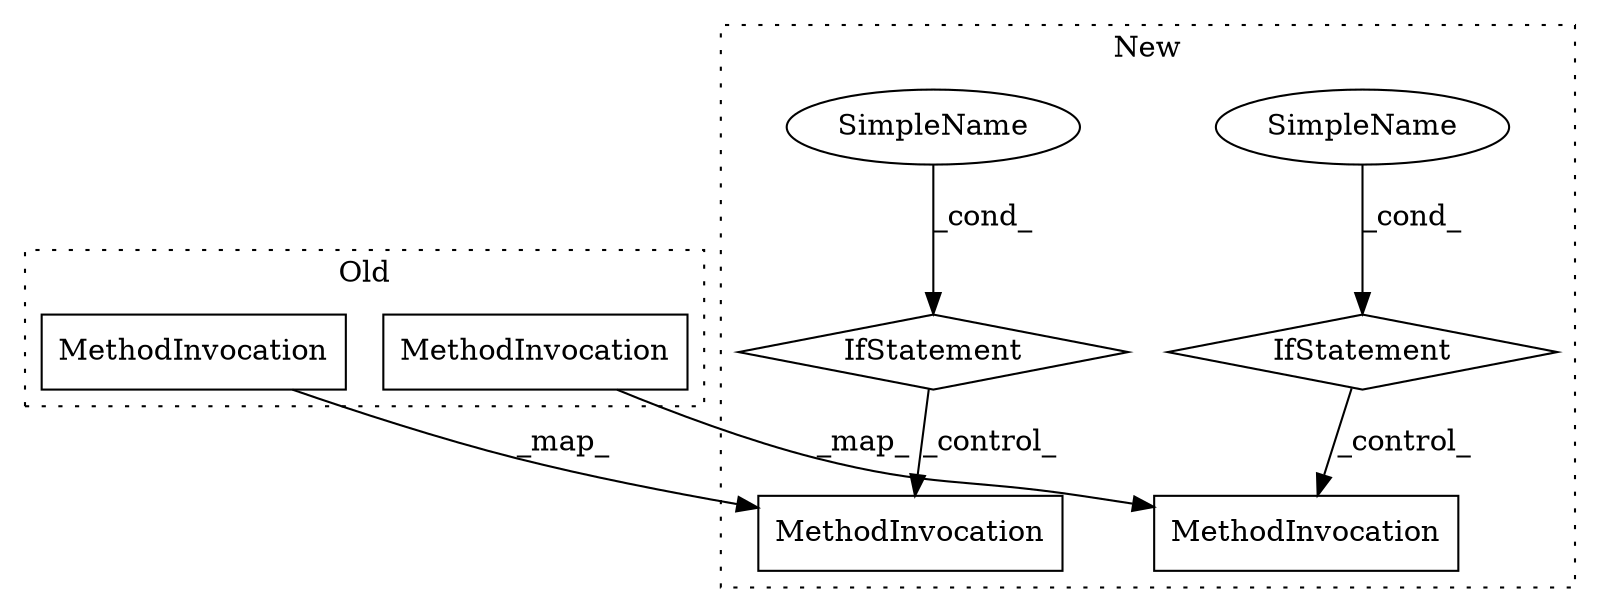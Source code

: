 digraph G {
subgraph cluster0 {
4 [label="MethodInvocation" a="32" s="11139,11210" l="10,1" shape="box"];
6 [label="MethodInvocation" a="32" s="11043,11087" l="4,1" shape="box"];
label = "Old";
style="dotted";
}
subgraph cluster1 {
1 [label="IfStatement" a="25" s="11576,11596" l="4,18" shape="diamond"];
2 [label="IfStatement" a="25" s="11402,11422" l="4,18" shape="diamond"];
3 [label="MethodInvocation" a="32" s="11642,11713" l="10,1" shape="box"];
5 [label="MethodInvocation" a="32" s="11468,11512" l="4,1" shape="box"];
7 [label="SimpleName" a="42" s="11580" l="16" shape="ellipse"];
8 [label="SimpleName" a="42" s="11406" l="16" shape="ellipse"];
label = "New";
style="dotted";
}
1 -> 3 [label="_control_"];
2 -> 5 [label="_control_"];
4 -> 3 [label="_map_"];
6 -> 5 [label="_map_"];
7 -> 1 [label="_cond_"];
8 -> 2 [label="_cond_"];
}